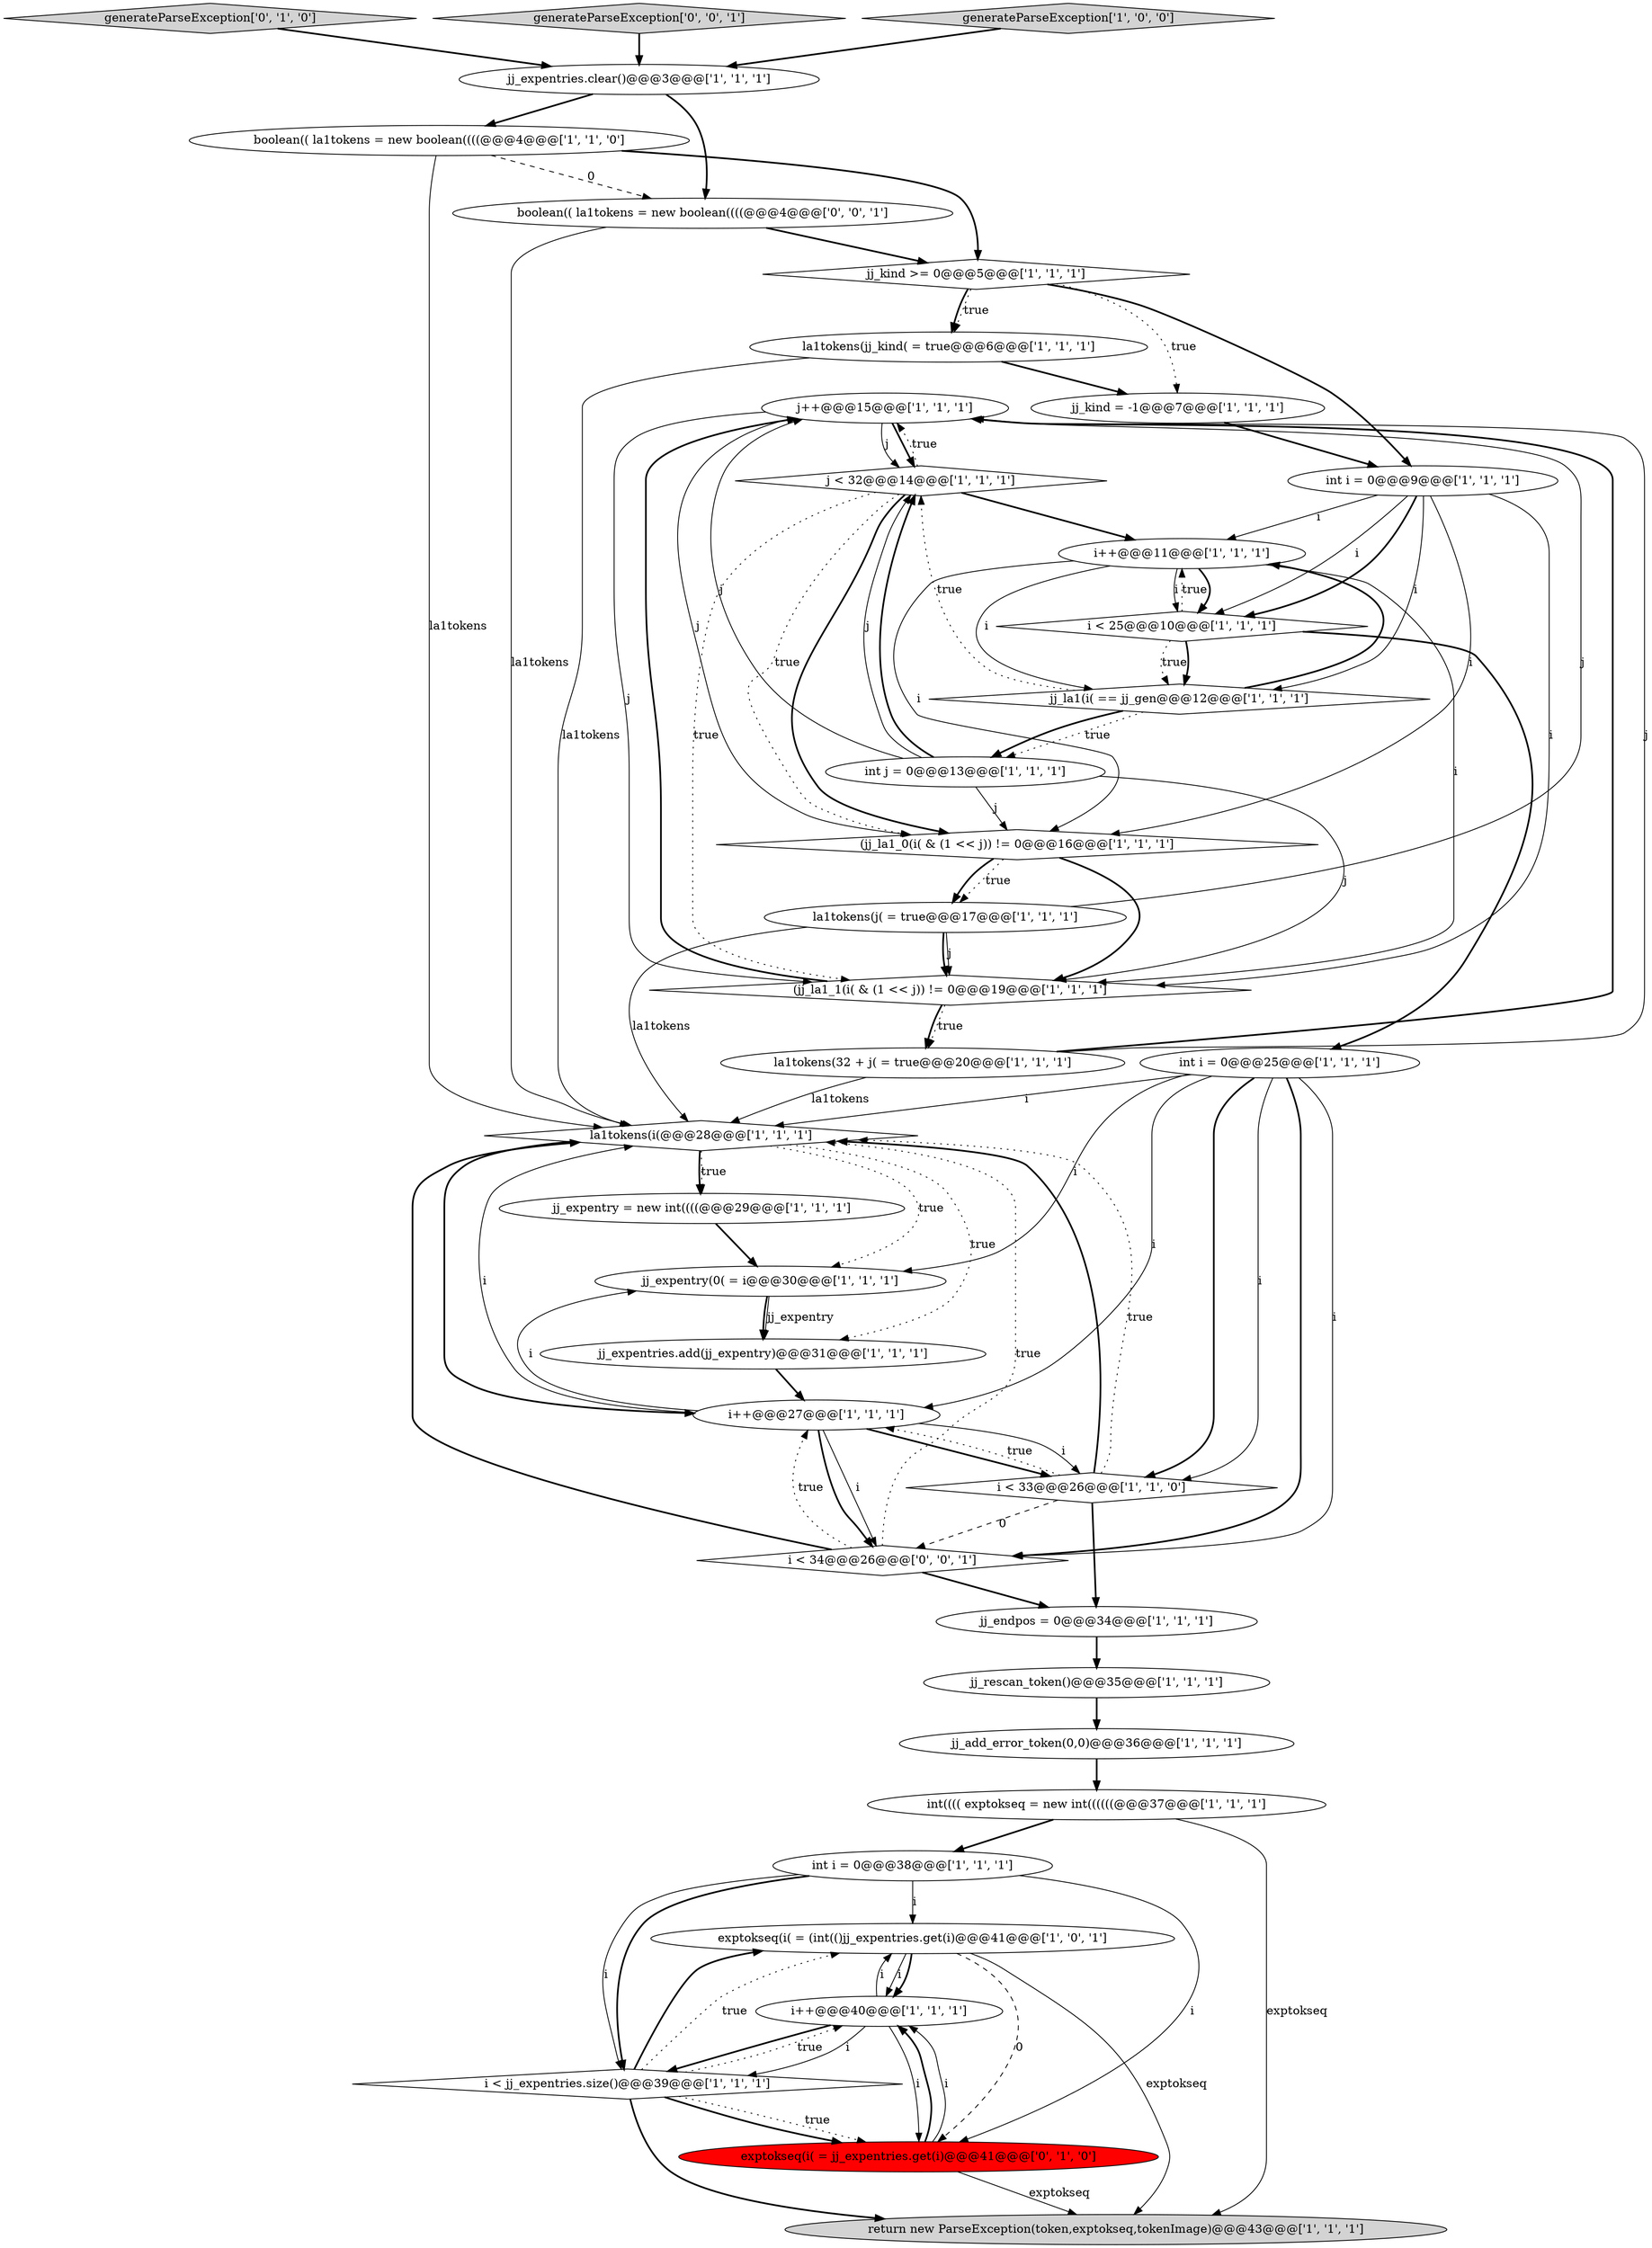 digraph {
17 [style = filled, label = "j++@@@15@@@['1', '1', '1']", fillcolor = white, shape = ellipse image = "AAA0AAABBB1BBB"];
20 [style = filled, label = "exptokseq(i( = (int(()jj_expentries.get(i)@@@41@@@['1', '0', '1']", fillcolor = white, shape = ellipse image = "AAA0AAABBB1BBB"];
5 [style = filled, label = "i < jj_expentries.size()@@@39@@@['1', '1', '1']", fillcolor = white, shape = diamond image = "AAA0AAABBB1BBB"];
34 [style = filled, label = "generateParseException['0', '1', '0']", fillcolor = lightgray, shape = diamond image = "AAA0AAABBB2BBB"];
37 [style = filled, label = "generateParseException['0', '0', '1']", fillcolor = lightgray, shape = diamond image = "AAA0AAABBB3BBB"];
21 [style = filled, label = "jj_kind >= 0@@@5@@@['1', '1', '1']", fillcolor = white, shape = diamond image = "AAA0AAABBB1BBB"];
28 [style = filled, label = "i++@@@40@@@['1', '1', '1']", fillcolor = white, shape = ellipse image = "AAA0AAABBB1BBB"];
0 [style = filled, label = "la1tokens(32 + j( = true@@@20@@@['1', '1', '1']", fillcolor = white, shape = ellipse image = "AAA0AAABBB1BBB"];
15 [style = filled, label = "i++@@@11@@@['1', '1', '1']", fillcolor = white, shape = ellipse image = "AAA0AAABBB1BBB"];
30 [style = filled, label = "jj_expentry = new int((((@@@29@@@['1', '1', '1']", fillcolor = white, shape = ellipse image = "AAA0AAABBB1BBB"];
12 [style = filled, label = "jj_expentries.clear()@@@3@@@['1', '1', '1']", fillcolor = white, shape = ellipse image = "AAA0AAABBB1BBB"];
4 [style = filled, label = "jj_rescan_token()@@@35@@@['1', '1', '1']", fillcolor = white, shape = ellipse image = "AAA0AAABBB1BBB"];
2 [style = filled, label = "la1tokens(i(@@@28@@@['1', '1', '1']", fillcolor = white, shape = diamond image = "AAA0AAABBB1BBB"];
7 [style = filled, label = "(jj_la1_1(i( & (1 << j)) != 0@@@19@@@['1', '1', '1']", fillcolor = white, shape = diamond image = "AAA0AAABBB1BBB"];
35 [style = filled, label = "boolean(( la1tokens = new boolean((((@@@4@@@['0', '0', '1']", fillcolor = white, shape = ellipse image = "AAA0AAABBB3BBB"];
26 [style = filled, label = "jj_add_error_token(0,0)@@@36@@@['1', '1', '1']", fillcolor = white, shape = ellipse image = "AAA0AAABBB1BBB"];
6 [style = filled, label = "boolean(( la1tokens = new boolean((((@@@4@@@['1', '1', '0']", fillcolor = white, shape = ellipse image = "AAA0AAABBB1BBB"];
36 [style = filled, label = "i < 34@@@26@@@['0', '0', '1']", fillcolor = white, shape = diamond image = "AAA0AAABBB3BBB"];
19 [style = filled, label = "(jj_la1_0(i( & (1 << j)) != 0@@@16@@@['1', '1', '1']", fillcolor = white, shape = diamond image = "AAA0AAABBB1BBB"];
8 [style = filled, label = "jj_expentry(0( = i@@@30@@@['1', '1', '1']", fillcolor = white, shape = ellipse image = "AAA0AAABBB1BBB"];
25 [style = filled, label = "int i = 0@@@25@@@['1', '1', '1']", fillcolor = white, shape = ellipse image = "AAA0AAABBB1BBB"];
9 [style = filled, label = "generateParseException['1', '0', '0']", fillcolor = lightgray, shape = diamond image = "AAA0AAABBB1BBB"];
3 [style = filled, label = "i < 33@@@26@@@['1', '1', '0']", fillcolor = white, shape = diamond image = "AAA0AAABBB1BBB"];
1 [style = filled, label = "return new ParseException(token,exptokseq,tokenImage)@@@43@@@['1', '1', '1']", fillcolor = lightgray, shape = ellipse image = "AAA0AAABBB1BBB"];
16 [style = filled, label = "jj_endpos = 0@@@34@@@['1', '1', '1']", fillcolor = white, shape = ellipse image = "AAA0AAABBB1BBB"];
32 [style = filled, label = "i++@@@27@@@['1', '1', '1']", fillcolor = white, shape = ellipse image = "AAA0AAABBB1BBB"];
24 [style = filled, label = "jj_kind = -1@@@7@@@['1', '1', '1']", fillcolor = white, shape = ellipse image = "AAA0AAABBB1BBB"];
13 [style = filled, label = "i < 25@@@10@@@['1', '1', '1']", fillcolor = white, shape = diamond image = "AAA0AAABBB1BBB"];
29 [style = filled, label = "jj_la1(i( == jj_gen@@@12@@@['1', '1', '1']", fillcolor = white, shape = diamond image = "AAA0AAABBB1BBB"];
22 [style = filled, label = "la1tokens(j( = true@@@17@@@['1', '1', '1']", fillcolor = white, shape = ellipse image = "AAA0AAABBB1BBB"];
10 [style = filled, label = "int j = 0@@@13@@@['1', '1', '1']", fillcolor = white, shape = ellipse image = "AAA0AAABBB1BBB"];
33 [style = filled, label = "exptokseq(i( = jj_expentries.get(i)@@@41@@@['0', '1', '0']", fillcolor = red, shape = ellipse image = "AAA1AAABBB2BBB"];
11 [style = filled, label = "int(((( exptokseq = new int((((((@@@37@@@['1', '1', '1']", fillcolor = white, shape = ellipse image = "AAA0AAABBB1BBB"];
14 [style = filled, label = "la1tokens(jj_kind( = true@@@6@@@['1', '1', '1']", fillcolor = white, shape = ellipse image = "AAA0AAABBB1BBB"];
27 [style = filled, label = "jj_expentries.add(jj_expentry)@@@31@@@['1', '1', '1']", fillcolor = white, shape = ellipse image = "AAA0AAABBB1BBB"];
18 [style = filled, label = "j < 32@@@14@@@['1', '1', '1']", fillcolor = white, shape = diamond image = "AAA0AAABBB1BBB"];
23 [style = filled, label = "int i = 0@@@38@@@['1', '1', '1']", fillcolor = white, shape = ellipse image = "AAA0AAABBB1BBB"];
31 [style = filled, label = "int i = 0@@@9@@@['1', '1', '1']", fillcolor = white, shape = ellipse image = "AAA0AAABBB1BBB"];
14->24 [style = bold, label=""];
29->15 [style = bold, label=""];
27->32 [style = bold, label=""];
32->36 [style = solid, label="i"];
25->2 [style = solid, label="i"];
5->20 [style = bold, label=""];
31->19 [style = solid, label="i"];
0->2 [style = solid, label="la1tokens"];
10->7 [style = solid, label="j"];
28->33 [style = solid, label="i"];
35->2 [style = solid, label="la1tokens"];
3->16 [style = bold, label=""];
15->19 [style = solid, label="i"];
26->11 [style = bold, label=""];
6->35 [style = dashed, label="0"];
21->31 [style = bold, label=""];
21->24 [style = dotted, label="true"];
0->17 [style = solid, label="j"];
36->2 [style = bold, label=""];
13->15 [style = dotted, label="true"];
2->32 [style = bold, label=""];
25->36 [style = solid, label="i"];
30->8 [style = bold, label=""];
32->3 [style = bold, label=""];
8->27 [style = bold, label=""];
31->13 [style = solid, label="i"];
2->8 [style = dotted, label="true"];
17->7 [style = solid, label="j"];
22->2 [style = solid, label="la1tokens"];
13->25 [style = bold, label=""];
14->2 [style = solid, label="la1tokens"];
29->18 [style = dotted, label="true"];
15->13 [style = bold, label=""];
28->5 [style = bold, label=""];
28->20 [style = solid, label="i"];
5->33 [style = bold, label=""];
0->17 [style = bold, label=""];
25->36 [style = bold, label=""];
3->36 [style = dashed, label="0"];
33->28 [style = bold, label=""];
25->3 [style = bold, label=""];
18->15 [style = bold, label=""];
31->7 [style = solid, label="i"];
18->19 [style = bold, label=""];
25->32 [style = solid, label="i"];
36->2 [style = dotted, label="true"];
32->3 [style = solid, label="i"];
7->0 [style = bold, label=""];
5->33 [style = dotted, label="true"];
12->35 [style = bold, label=""];
15->29 [style = solid, label="i"];
22->7 [style = bold, label=""];
35->21 [style = bold, label=""];
23->33 [style = solid, label="i"];
32->8 [style = solid, label="i"];
5->1 [style = bold, label=""];
3->2 [style = bold, label=""];
2->27 [style = dotted, label="true"];
31->15 [style = solid, label="i"];
13->29 [style = dotted, label="true"];
19->22 [style = dotted, label="true"];
36->16 [style = bold, label=""];
32->36 [style = bold, label=""];
18->17 [style = dotted, label="true"];
20->33 [style = dashed, label="0"];
19->22 [style = bold, label=""];
15->7 [style = solid, label="i"];
10->18 [style = bold, label=""];
29->10 [style = dotted, label="true"];
7->17 [style = bold, label=""];
18->7 [style = dotted, label="true"];
23->5 [style = bold, label=""];
6->21 [style = bold, label=""];
31->13 [style = bold, label=""];
18->19 [style = dotted, label="true"];
36->32 [style = dotted, label="true"];
2->30 [style = dotted, label="true"];
7->0 [style = dotted, label="true"];
37->12 [style = bold, label=""];
22->17 [style = solid, label="j"];
17->19 [style = solid, label="j"];
11->1 [style = solid, label="exptokseq"];
23->20 [style = solid, label="i"];
24->31 [style = bold, label=""];
33->28 [style = solid, label="i"];
6->2 [style = solid, label="la1tokens"];
29->10 [style = bold, label=""];
9->12 [style = bold, label=""];
16->4 [style = bold, label=""];
25->8 [style = solid, label="i"];
10->18 [style = solid, label="j"];
5->28 [style = dotted, label="true"];
21->14 [style = bold, label=""];
20->28 [style = solid, label="i"];
3->32 [style = dotted, label="true"];
8->27 [style = solid, label="jj_expentry"];
20->28 [style = bold, label=""];
22->7 [style = solid, label="j"];
32->2 [style = solid, label="i"];
20->1 [style = solid, label="exptokseq"];
4->26 [style = bold, label=""];
15->13 [style = solid, label="i"];
34->12 [style = bold, label=""];
12->6 [style = bold, label=""];
10->17 [style = solid, label="j"];
31->29 [style = solid, label="i"];
13->29 [style = bold, label=""];
23->5 [style = solid, label="i"];
33->1 [style = solid, label="exptokseq"];
21->14 [style = dotted, label="true"];
5->20 [style = dotted, label="true"];
25->3 [style = solid, label="i"];
10->19 [style = solid, label="j"];
2->30 [style = bold, label=""];
17->18 [style = solid, label="j"];
11->23 [style = bold, label=""];
19->7 [style = bold, label=""];
17->18 [style = bold, label=""];
3->2 [style = dotted, label="true"];
28->5 [style = solid, label="i"];
}
